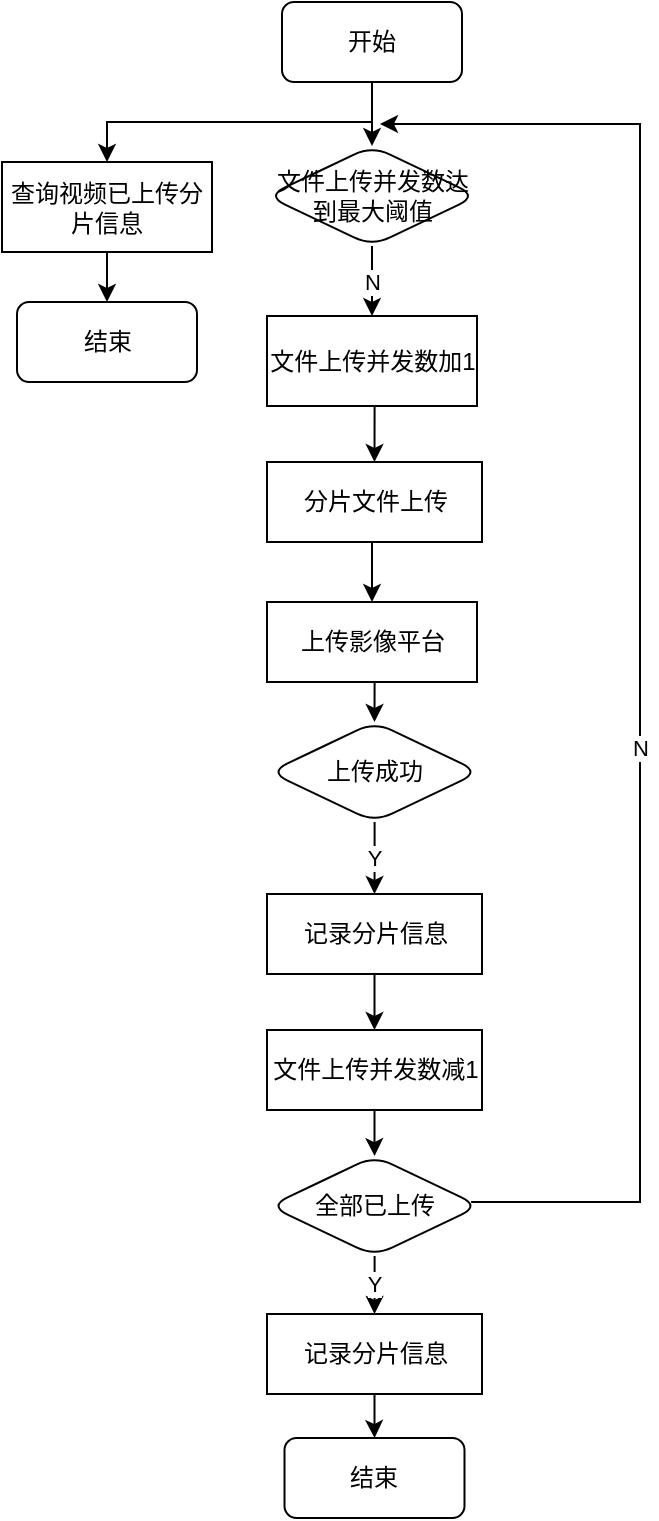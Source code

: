 <mxfile version="20.0.1" type="github">
  <diagram id="VuLt2vJsOYCiin1lV97F" name="Page-1">
    <mxGraphModel dx="1038" dy="545" grid="0" gridSize="10" guides="1" tooltips="1" connect="1" arrows="1" fold="1" page="1" pageScale="1" pageWidth="827" pageHeight="1169" math="0" shadow="0">
      <root>
        <mxCell id="0" />
        <mxCell id="1" parent="0" />
        <mxCell id="1YPeotsfrwb8P1-ovOkX-18" value="" style="edgeStyle=orthogonalEdgeStyle;rounded=0;orthogonalLoop=1;jettySize=auto;html=1;" parent="1" source="1YPeotsfrwb8P1-ovOkX-6" target="1YPeotsfrwb8P1-ovOkX-17" edge="1">
          <mxGeometry relative="1" as="geometry" />
        </mxCell>
        <mxCell id="1YPeotsfrwb8P1-ovOkX-31" style="edgeStyle=orthogonalEdgeStyle;rounded=0;orthogonalLoop=1;jettySize=auto;html=1;exitX=0.5;exitY=1;exitDx=0;exitDy=0;" parent="1" source="1YPeotsfrwb8P1-ovOkX-6" target="1YPeotsfrwb8P1-ovOkX-13" edge="1">
          <mxGeometry relative="1" as="geometry" />
        </mxCell>
        <mxCell id="1YPeotsfrwb8P1-ovOkX-6" value="开始" style="rounded=1;whiteSpace=wrap;html=1;" parent="1" vertex="1">
          <mxGeometry x="360" y="86" width="90" height="40" as="geometry" />
        </mxCell>
        <mxCell id="1YPeotsfrwb8P1-ovOkX-20" style="edgeStyle=orthogonalEdgeStyle;rounded=0;orthogonalLoop=1;jettySize=auto;html=1;exitX=0.5;exitY=1;exitDx=0;exitDy=0;entryX=0.5;entryY=0;entryDx=0;entryDy=0;" parent="1" source="1YPeotsfrwb8P1-ovOkX-10" target="1YPeotsfrwb8P1-ovOkX-12" edge="1">
          <mxGeometry relative="1" as="geometry" />
        </mxCell>
        <mxCell id="1YPeotsfrwb8P1-ovOkX-10" value="文件上传并发数加1" style="rounded=0;whiteSpace=wrap;html=1;" parent="1" vertex="1">
          <mxGeometry x="352.5" y="243" width="105" height="45" as="geometry" />
        </mxCell>
        <mxCell id="1YPeotsfrwb8P1-ovOkX-25" style="edgeStyle=orthogonalEdgeStyle;rounded=0;orthogonalLoop=1;jettySize=auto;html=1;exitX=0.5;exitY=1;exitDx=0;exitDy=0;entryX=0.5;entryY=0;entryDx=0;entryDy=0;" parent="1" source="1YPeotsfrwb8P1-ovOkX-12" target="1YPeotsfrwb8P1-ovOkX-21" edge="1">
          <mxGeometry relative="1" as="geometry" />
        </mxCell>
        <mxCell id="1YPeotsfrwb8P1-ovOkX-12" value="分片文件上传" style="rounded=0;whiteSpace=wrap;html=1;" parent="1" vertex="1">
          <mxGeometry x="352.5" y="316" width="107.5" height="40" as="geometry" />
        </mxCell>
        <mxCell id="1YPeotsfrwb8P1-ovOkX-33" value="" style="edgeStyle=orthogonalEdgeStyle;rounded=0;orthogonalLoop=1;jettySize=auto;html=1;" parent="1" source="1YPeotsfrwb8P1-ovOkX-13" target="1YPeotsfrwb8P1-ovOkX-32" edge="1">
          <mxGeometry relative="1" as="geometry" />
        </mxCell>
        <mxCell id="1YPeotsfrwb8P1-ovOkX-13" value="查询视频已上传分片信息" style="rounded=0;whiteSpace=wrap;html=1;" parent="1" vertex="1">
          <mxGeometry x="220" y="166" width="105" height="45" as="geometry" />
        </mxCell>
        <mxCell id="1YPeotsfrwb8P1-ovOkX-19" value="N" style="edgeStyle=orthogonalEdgeStyle;rounded=0;orthogonalLoop=1;jettySize=auto;html=1;exitX=0.5;exitY=1;exitDx=0;exitDy=0;entryX=0.5;entryY=0;entryDx=0;entryDy=0;" parent="1" source="1YPeotsfrwb8P1-ovOkX-17" target="1YPeotsfrwb8P1-ovOkX-10" edge="1">
          <mxGeometry relative="1" as="geometry" />
        </mxCell>
        <mxCell id="1YPeotsfrwb8P1-ovOkX-17" value="文件上传并发数达到最大阈值" style="rhombus;whiteSpace=wrap;html=1;rounded=1;" parent="1" vertex="1">
          <mxGeometry x="352.5" y="158" width="105" height="50" as="geometry" />
        </mxCell>
        <mxCell id="1YPeotsfrwb8P1-ovOkX-26" style="edgeStyle=orthogonalEdgeStyle;rounded=0;orthogonalLoop=1;jettySize=auto;html=1;exitX=0.5;exitY=1;exitDx=0;exitDy=0;entryX=0.5;entryY=0;entryDx=0;entryDy=0;" parent="1" source="1YPeotsfrwb8P1-ovOkX-21" target="1YPeotsfrwb8P1-ovOkX-23" edge="1">
          <mxGeometry relative="1" as="geometry" />
        </mxCell>
        <mxCell id="1YPeotsfrwb8P1-ovOkX-21" value="上传影像平台" style="rounded=0;whiteSpace=wrap;html=1;" parent="1" vertex="1">
          <mxGeometry x="352.5" y="386" width="105" height="40" as="geometry" />
        </mxCell>
        <mxCell id="1YPeotsfrwb8P1-ovOkX-30" value="" style="edgeStyle=orthogonalEdgeStyle;rounded=0;orthogonalLoop=1;jettySize=auto;html=1;" parent="1" source="1YPeotsfrwb8P1-ovOkX-22" target="1YPeotsfrwb8P1-ovOkX-29" edge="1">
          <mxGeometry relative="1" as="geometry" />
        </mxCell>
        <mxCell id="1YPeotsfrwb8P1-ovOkX-22" value="记录分片信息" style="rounded=0;whiteSpace=wrap;html=1;" parent="1" vertex="1">
          <mxGeometry x="352.5" y="532" width="107.5" height="40" as="geometry" />
        </mxCell>
        <mxCell id="1YPeotsfrwb8P1-ovOkX-28" value="Y" style="edgeStyle=orthogonalEdgeStyle;rounded=0;orthogonalLoop=1;jettySize=auto;html=1;" parent="1" source="1YPeotsfrwb8P1-ovOkX-23" target="1YPeotsfrwb8P1-ovOkX-22" edge="1">
          <mxGeometry relative="1" as="geometry" />
        </mxCell>
        <mxCell id="1YPeotsfrwb8P1-ovOkX-23" value="上传成功" style="rhombus;whiteSpace=wrap;html=1;rounded=1;" parent="1" vertex="1">
          <mxGeometry x="353.75" y="446" width="105" height="50" as="geometry" />
        </mxCell>
        <mxCell id="1YPeotsfrwb8P1-ovOkX-35" value="" style="edgeStyle=orthogonalEdgeStyle;rounded=0;orthogonalLoop=1;jettySize=auto;html=1;" parent="1" source="1YPeotsfrwb8P1-ovOkX-29" target="1YPeotsfrwb8P1-ovOkX-34" edge="1">
          <mxGeometry relative="1" as="geometry" />
        </mxCell>
        <mxCell id="1YPeotsfrwb8P1-ovOkX-29" value="文件上传并发数减1" style="rounded=0;whiteSpace=wrap;html=1;" parent="1" vertex="1">
          <mxGeometry x="352.5" y="600" width="107.5" height="40" as="geometry" />
        </mxCell>
        <mxCell id="1YPeotsfrwb8P1-ovOkX-32" value="结束" style="rounded=1;whiteSpace=wrap;html=1;" parent="1" vertex="1">
          <mxGeometry x="227.5" y="236" width="90" height="40" as="geometry" />
        </mxCell>
        <mxCell id="1YPeotsfrwb8P1-ovOkX-37" value="Y" style="edgeStyle=orthogonalEdgeStyle;rounded=0;orthogonalLoop=1;jettySize=auto;html=1;" parent="1" source="1YPeotsfrwb8P1-ovOkX-34" target="1YPeotsfrwb8P1-ovOkX-36" edge="1">
          <mxGeometry relative="1" as="geometry" />
        </mxCell>
        <mxCell id="1YPeotsfrwb8P1-ovOkX-40" style="edgeStyle=orthogonalEdgeStyle;rounded=0;orthogonalLoop=1;jettySize=auto;html=1;" parent="1" source="1YPeotsfrwb8P1-ovOkX-34" edge="1">
          <mxGeometry relative="1" as="geometry">
            <mxPoint x="409" y="147" as="targetPoint" />
            <Array as="points">
              <mxPoint x="539" y="686" />
              <mxPoint x="539" y="147" />
            </Array>
          </mxGeometry>
        </mxCell>
        <mxCell id="1YPeotsfrwb8P1-ovOkX-41" value="N" style="edgeLabel;html=1;align=center;verticalAlign=middle;resizable=0;points=[];" parent="1YPeotsfrwb8P1-ovOkX-40" vertex="1" connectable="0">
          <mxGeometry x="-0.173" relative="1" as="geometry">
            <mxPoint as="offset" />
          </mxGeometry>
        </mxCell>
        <mxCell id="1YPeotsfrwb8P1-ovOkX-34" value="全部已上传" style="rhombus;whiteSpace=wrap;html=1;rounded=1;" parent="1" vertex="1">
          <mxGeometry x="353.75" y="663" width="105" height="50" as="geometry" />
        </mxCell>
        <mxCell id="1YPeotsfrwb8P1-ovOkX-39" value="" style="edgeStyle=orthogonalEdgeStyle;rounded=0;orthogonalLoop=1;jettySize=auto;html=1;" parent="1" source="1YPeotsfrwb8P1-ovOkX-36" target="1YPeotsfrwb8P1-ovOkX-38" edge="1">
          <mxGeometry relative="1" as="geometry" />
        </mxCell>
        <mxCell id="1YPeotsfrwb8P1-ovOkX-36" value="记录分片信息" style="rounded=0;whiteSpace=wrap;html=1;" parent="1" vertex="1">
          <mxGeometry x="352.5" y="742" width="107.5" height="40" as="geometry" />
        </mxCell>
        <mxCell id="1YPeotsfrwb8P1-ovOkX-38" value="结束" style="rounded=1;whiteSpace=wrap;html=1;" parent="1" vertex="1">
          <mxGeometry x="361.25" y="804" width="90" height="40" as="geometry" />
        </mxCell>
      </root>
    </mxGraphModel>
  </diagram>
</mxfile>
